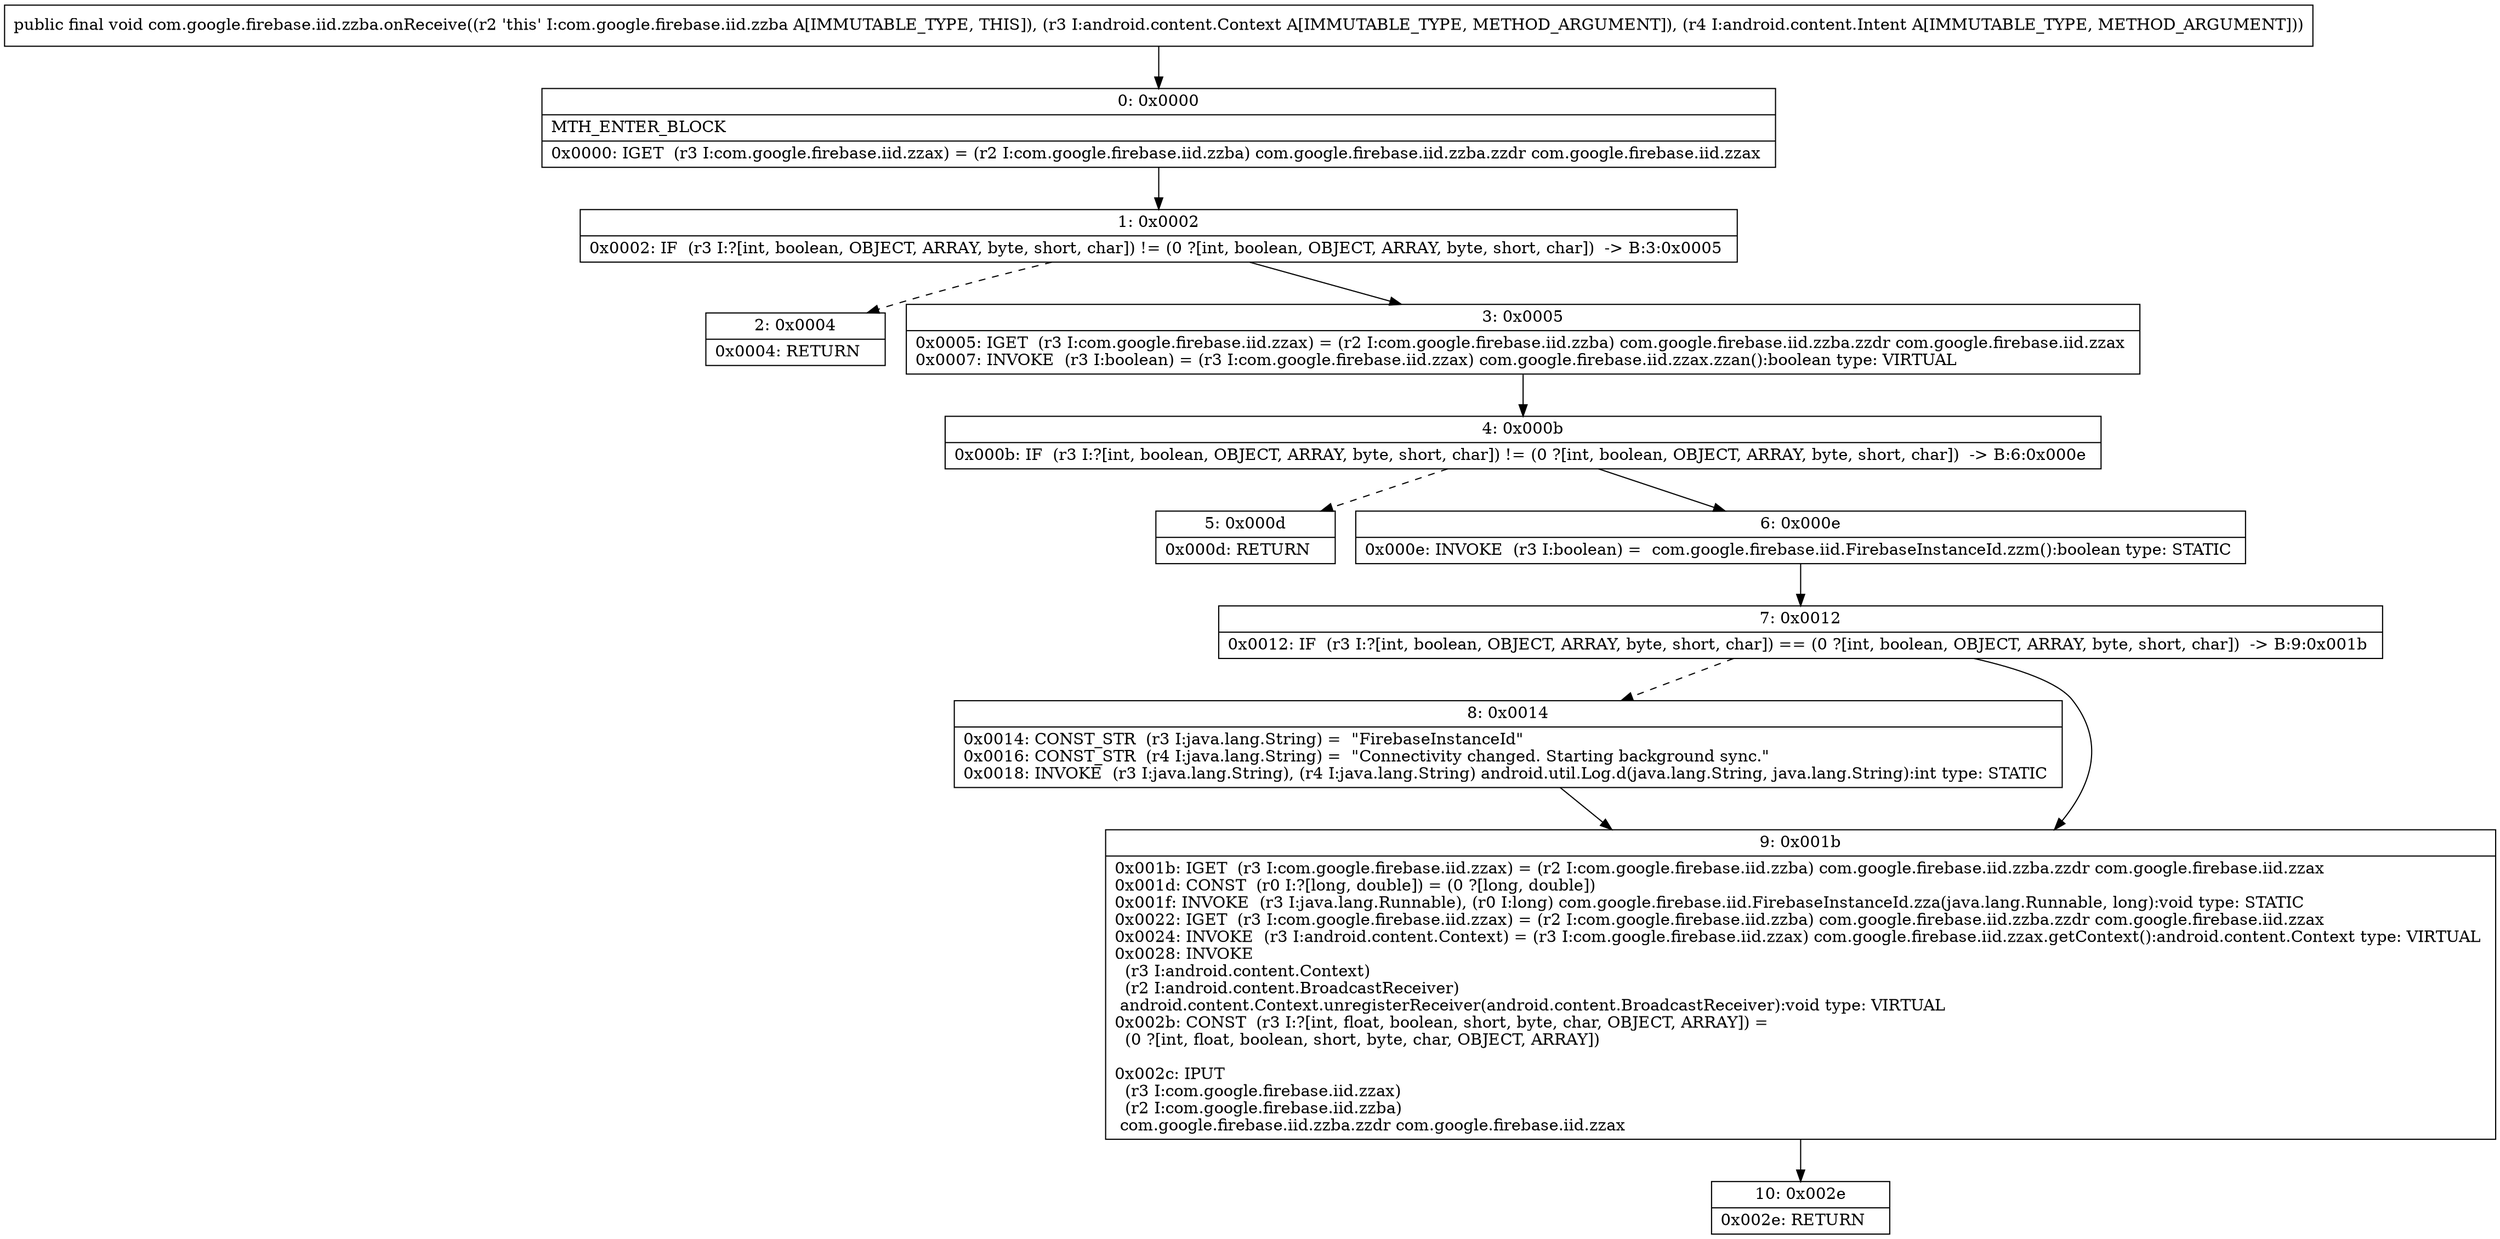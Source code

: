 digraph "CFG forcom.google.firebase.iid.zzba.onReceive(Landroid\/content\/Context;Landroid\/content\/Intent;)V" {
Node_0 [shape=record,label="{0\:\ 0x0000|MTH_ENTER_BLOCK\l|0x0000: IGET  (r3 I:com.google.firebase.iid.zzax) = (r2 I:com.google.firebase.iid.zzba) com.google.firebase.iid.zzba.zzdr com.google.firebase.iid.zzax \l}"];
Node_1 [shape=record,label="{1\:\ 0x0002|0x0002: IF  (r3 I:?[int, boolean, OBJECT, ARRAY, byte, short, char]) != (0 ?[int, boolean, OBJECT, ARRAY, byte, short, char])  \-\> B:3:0x0005 \l}"];
Node_2 [shape=record,label="{2\:\ 0x0004|0x0004: RETURN   \l}"];
Node_3 [shape=record,label="{3\:\ 0x0005|0x0005: IGET  (r3 I:com.google.firebase.iid.zzax) = (r2 I:com.google.firebase.iid.zzba) com.google.firebase.iid.zzba.zzdr com.google.firebase.iid.zzax \l0x0007: INVOKE  (r3 I:boolean) = (r3 I:com.google.firebase.iid.zzax) com.google.firebase.iid.zzax.zzan():boolean type: VIRTUAL \l}"];
Node_4 [shape=record,label="{4\:\ 0x000b|0x000b: IF  (r3 I:?[int, boolean, OBJECT, ARRAY, byte, short, char]) != (0 ?[int, boolean, OBJECT, ARRAY, byte, short, char])  \-\> B:6:0x000e \l}"];
Node_5 [shape=record,label="{5\:\ 0x000d|0x000d: RETURN   \l}"];
Node_6 [shape=record,label="{6\:\ 0x000e|0x000e: INVOKE  (r3 I:boolean) =  com.google.firebase.iid.FirebaseInstanceId.zzm():boolean type: STATIC \l}"];
Node_7 [shape=record,label="{7\:\ 0x0012|0x0012: IF  (r3 I:?[int, boolean, OBJECT, ARRAY, byte, short, char]) == (0 ?[int, boolean, OBJECT, ARRAY, byte, short, char])  \-\> B:9:0x001b \l}"];
Node_8 [shape=record,label="{8\:\ 0x0014|0x0014: CONST_STR  (r3 I:java.lang.String) =  \"FirebaseInstanceId\" \l0x0016: CONST_STR  (r4 I:java.lang.String) =  \"Connectivity changed. Starting background sync.\" \l0x0018: INVOKE  (r3 I:java.lang.String), (r4 I:java.lang.String) android.util.Log.d(java.lang.String, java.lang.String):int type: STATIC \l}"];
Node_9 [shape=record,label="{9\:\ 0x001b|0x001b: IGET  (r3 I:com.google.firebase.iid.zzax) = (r2 I:com.google.firebase.iid.zzba) com.google.firebase.iid.zzba.zzdr com.google.firebase.iid.zzax \l0x001d: CONST  (r0 I:?[long, double]) = (0 ?[long, double]) \l0x001f: INVOKE  (r3 I:java.lang.Runnable), (r0 I:long) com.google.firebase.iid.FirebaseInstanceId.zza(java.lang.Runnable, long):void type: STATIC \l0x0022: IGET  (r3 I:com.google.firebase.iid.zzax) = (r2 I:com.google.firebase.iid.zzba) com.google.firebase.iid.zzba.zzdr com.google.firebase.iid.zzax \l0x0024: INVOKE  (r3 I:android.content.Context) = (r3 I:com.google.firebase.iid.zzax) com.google.firebase.iid.zzax.getContext():android.content.Context type: VIRTUAL \l0x0028: INVOKE  \l  (r3 I:android.content.Context)\l  (r2 I:android.content.BroadcastReceiver)\l android.content.Context.unregisterReceiver(android.content.BroadcastReceiver):void type: VIRTUAL \l0x002b: CONST  (r3 I:?[int, float, boolean, short, byte, char, OBJECT, ARRAY]) = \l  (0 ?[int, float, boolean, short, byte, char, OBJECT, ARRAY])\l \l0x002c: IPUT  \l  (r3 I:com.google.firebase.iid.zzax)\l  (r2 I:com.google.firebase.iid.zzba)\l com.google.firebase.iid.zzba.zzdr com.google.firebase.iid.zzax \l}"];
Node_10 [shape=record,label="{10\:\ 0x002e|0x002e: RETURN   \l}"];
MethodNode[shape=record,label="{public final void com.google.firebase.iid.zzba.onReceive((r2 'this' I:com.google.firebase.iid.zzba A[IMMUTABLE_TYPE, THIS]), (r3 I:android.content.Context A[IMMUTABLE_TYPE, METHOD_ARGUMENT]), (r4 I:android.content.Intent A[IMMUTABLE_TYPE, METHOD_ARGUMENT])) }"];
MethodNode -> Node_0;
Node_0 -> Node_1;
Node_1 -> Node_2[style=dashed];
Node_1 -> Node_3;
Node_3 -> Node_4;
Node_4 -> Node_5[style=dashed];
Node_4 -> Node_6;
Node_6 -> Node_7;
Node_7 -> Node_8[style=dashed];
Node_7 -> Node_9;
Node_8 -> Node_9;
Node_9 -> Node_10;
}

